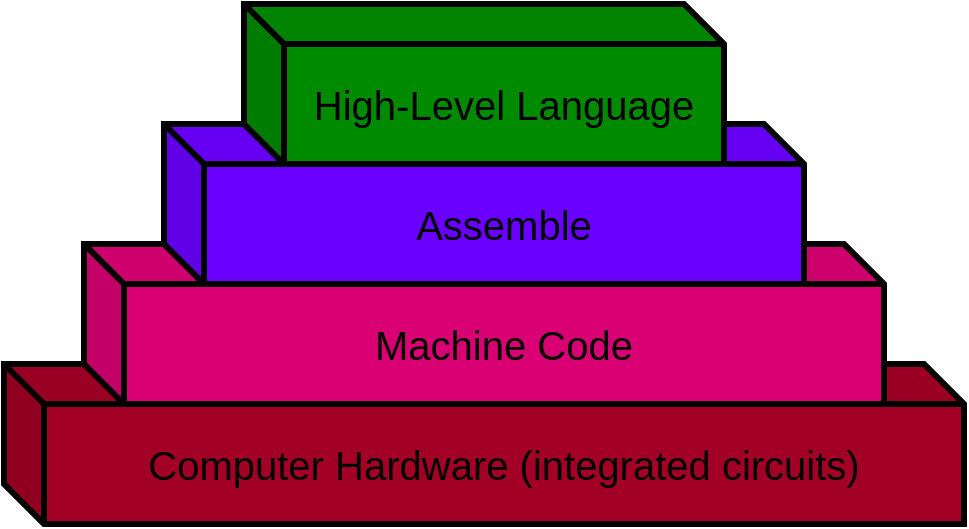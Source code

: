 <mxfile>
    <diagram id="XHk-bZ8t28PDqSV33KaL" name="Page-1">
        <mxGraphModel dx="1543" dy="480" grid="1" gridSize="10" guides="1" tooltips="1" connect="1" arrows="1" fold="1" page="1" pageScale="1" pageWidth="850" pageHeight="1100" math="0" shadow="0">
            <root>
                <mxCell id="0"/>
                <mxCell id="1" parent="0"/>
                <mxCell id="2" value="&lt;font color=&quot;#000000&quot; style=&quot;font-size: 20px&quot;&gt;Computer Hardware (integrated circuits)&lt;/font&gt;" style="shape=cube;whiteSpace=wrap;html=1;boundedLbl=1;backgroundOutline=1;darkOpacity=0.05;darkOpacity2=0.1;direction=east;fillColor=#a20025;fontColor=#ffffff;strokeColor=#000000;strokeWidth=3;" vertex="1" parent="1">
                    <mxGeometry y="236" width="480" height="80" as="geometry"/>
                </mxCell>
                <mxCell id="3" value="&lt;font color=&quot;#000000&quot; style=&quot;font-size: 20px&quot;&gt;Machine Code&lt;/font&gt;" style="shape=cube;whiteSpace=wrap;html=1;boundedLbl=1;backgroundOutline=1;darkOpacity=0.05;darkOpacity2=0.1;direction=east;fillColor=#d80073;fontColor=#ffffff;strokeColor=#000000;strokeWidth=3;" vertex="1" parent="1">
                    <mxGeometry x="40" y="176" width="400" height="80" as="geometry"/>
                </mxCell>
                <mxCell id="4" value="&lt;font color=&quot;#000000&quot; style=&quot;font-size: 20px&quot;&gt;Assemble&lt;/font&gt;" style="shape=cube;whiteSpace=wrap;html=1;boundedLbl=1;backgroundOutline=1;darkOpacity=0.05;darkOpacity2=0.1;direction=east;fillColor=#6a00ff;fontColor=#ffffff;strokeColor=#000000;strokeWidth=3;" vertex="1" parent="1">
                    <mxGeometry x="80" y="116" width="320" height="80" as="geometry"/>
                </mxCell>
                <mxCell id="5" value="&lt;font color=&quot;#000000&quot; style=&quot;font-size: 20px&quot;&gt;High-Level Language&lt;/font&gt;" style="shape=cube;whiteSpace=wrap;html=1;boundedLbl=1;backgroundOutline=1;darkOpacity=0.05;darkOpacity2=0.1;direction=east;fillColor=#008a00;fontColor=#ffffff;strokeColor=#000000;strokeWidth=3;" vertex="1" parent="1">
                    <mxGeometry x="120" y="56" width="240" height="80" as="geometry"/>
                </mxCell>
            </root>
        </mxGraphModel>
    </diagram>
</mxfile>